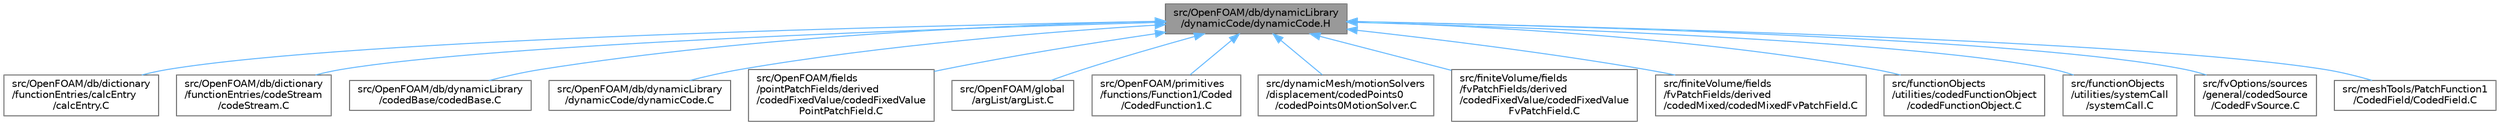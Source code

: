 digraph "src/OpenFOAM/db/dynamicLibrary/dynamicCode/dynamicCode.H"
{
 // LATEX_PDF_SIZE
  bgcolor="transparent";
  edge [fontname=Helvetica,fontsize=10,labelfontname=Helvetica,labelfontsize=10];
  node [fontname=Helvetica,fontsize=10,shape=box,height=0.2,width=0.4];
  Node1 [id="Node000001",label="src/OpenFOAM/db/dynamicLibrary\l/dynamicCode/dynamicCode.H",height=0.2,width=0.4,color="gray40", fillcolor="grey60", style="filled", fontcolor="black",tooltip=" "];
  Node1 -> Node2 [id="edge1_Node000001_Node000002",dir="back",color="steelblue1",style="solid",tooltip=" "];
  Node2 [id="Node000002",label="src/OpenFOAM/db/dictionary\l/functionEntries/calcEntry\l/calcEntry.C",height=0.2,width=0.4,color="grey40", fillcolor="white", style="filled",URL="$calcEntry_8C.html",tooltip=" "];
  Node1 -> Node3 [id="edge2_Node000001_Node000003",dir="back",color="steelblue1",style="solid",tooltip=" "];
  Node3 [id="Node000003",label="src/OpenFOAM/db/dictionary\l/functionEntries/codeStream\l/codeStream.C",height=0.2,width=0.4,color="grey40", fillcolor="white", style="filled",URL="$codeStream_8C.html",tooltip=" "];
  Node1 -> Node4 [id="edge3_Node000001_Node000004",dir="back",color="steelblue1",style="solid",tooltip=" "];
  Node4 [id="Node000004",label="src/OpenFOAM/db/dynamicLibrary\l/codedBase/codedBase.C",height=0.2,width=0.4,color="grey40", fillcolor="white", style="filled",URL="$codedBase_8C.html",tooltip=" "];
  Node1 -> Node5 [id="edge4_Node000001_Node000005",dir="back",color="steelblue1",style="solid",tooltip=" "];
  Node5 [id="Node000005",label="src/OpenFOAM/db/dynamicLibrary\l/dynamicCode/dynamicCode.C",height=0.2,width=0.4,color="grey40", fillcolor="white", style="filled",URL="$dynamicCode_8C.html",tooltip=" "];
  Node1 -> Node6 [id="edge5_Node000001_Node000006",dir="back",color="steelblue1",style="solid",tooltip=" "];
  Node6 [id="Node000006",label="src/OpenFOAM/fields\l/pointPatchFields/derived\l/codedFixedValue/codedFixedValue\lPointPatchField.C",height=0.2,width=0.4,color="grey40", fillcolor="white", style="filled",URL="$codedFixedValuePointPatchField_8C.html",tooltip=" "];
  Node1 -> Node7 [id="edge6_Node000001_Node000007",dir="back",color="steelblue1",style="solid",tooltip=" "];
  Node7 [id="Node000007",label="src/OpenFOAM/global\l/argList/argList.C",height=0.2,width=0.4,color="grey40", fillcolor="white", style="filled",URL="$argList_8C.html",tooltip=" "];
  Node1 -> Node8 [id="edge7_Node000001_Node000008",dir="back",color="steelblue1",style="solid",tooltip=" "];
  Node8 [id="Node000008",label="src/OpenFOAM/primitives\l/functions/Function1/Coded\l/CodedFunction1.C",height=0.2,width=0.4,color="grey40", fillcolor="white", style="filled",URL="$CodedFunction1_8C.html",tooltip=" "];
  Node1 -> Node9 [id="edge8_Node000001_Node000009",dir="back",color="steelblue1",style="solid",tooltip=" "];
  Node9 [id="Node000009",label="src/dynamicMesh/motionSolvers\l/displacement/codedPoints0\l/codedPoints0MotionSolver.C",height=0.2,width=0.4,color="grey40", fillcolor="white", style="filled",URL="$codedPoints0MotionSolver_8C.html",tooltip=" "];
  Node1 -> Node10 [id="edge9_Node000001_Node000010",dir="back",color="steelblue1",style="solid",tooltip=" "];
  Node10 [id="Node000010",label="src/finiteVolume/fields\l/fvPatchFields/derived\l/codedFixedValue/codedFixedValue\lFvPatchField.C",height=0.2,width=0.4,color="grey40", fillcolor="white", style="filled",URL="$codedFixedValueFvPatchField_8C.html",tooltip=" "];
  Node1 -> Node11 [id="edge10_Node000001_Node000011",dir="back",color="steelblue1",style="solid",tooltip=" "];
  Node11 [id="Node000011",label="src/finiteVolume/fields\l/fvPatchFields/derived\l/codedMixed/codedMixedFvPatchField.C",height=0.2,width=0.4,color="grey40", fillcolor="white", style="filled",URL="$codedMixedFvPatchField_8C.html",tooltip=" "];
  Node1 -> Node12 [id="edge11_Node000001_Node000012",dir="back",color="steelblue1",style="solid",tooltip=" "];
  Node12 [id="Node000012",label="src/functionObjects\l/utilities/codedFunctionObject\l/codedFunctionObject.C",height=0.2,width=0.4,color="grey40", fillcolor="white", style="filled",URL="$codedFunctionObject_8C.html",tooltip=" "];
  Node1 -> Node13 [id="edge12_Node000001_Node000013",dir="back",color="steelblue1",style="solid",tooltip=" "];
  Node13 [id="Node000013",label="src/functionObjects\l/utilities/systemCall\l/systemCall.C",height=0.2,width=0.4,color="grey40", fillcolor="white", style="filled",URL="$systemCall_8C.html",tooltip=" "];
  Node1 -> Node14 [id="edge13_Node000001_Node000014",dir="back",color="steelblue1",style="solid",tooltip=" "];
  Node14 [id="Node000014",label="src/fvOptions/sources\l/general/codedSource\l/CodedFvSource.C",height=0.2,width=0.4,color="grey40", fillcolor="white", style="filled",URL="$CodedFvSource_8C.html",tooltip=" "];
  Node1 -> Node15 [id="edge14_Node000001_Node000015",dir="back",color="steelblue1",style="solid",tooltip=" "];
  Node15 [id="Node000015",label="src/meshTools/PatchFunction1\l/CodedField/CodedField.C",height=0.2,width=0.4,color="grey40", fillcolor="white", style="filled",URL="$CodedField_8C.html",tooltip=" "];
}
